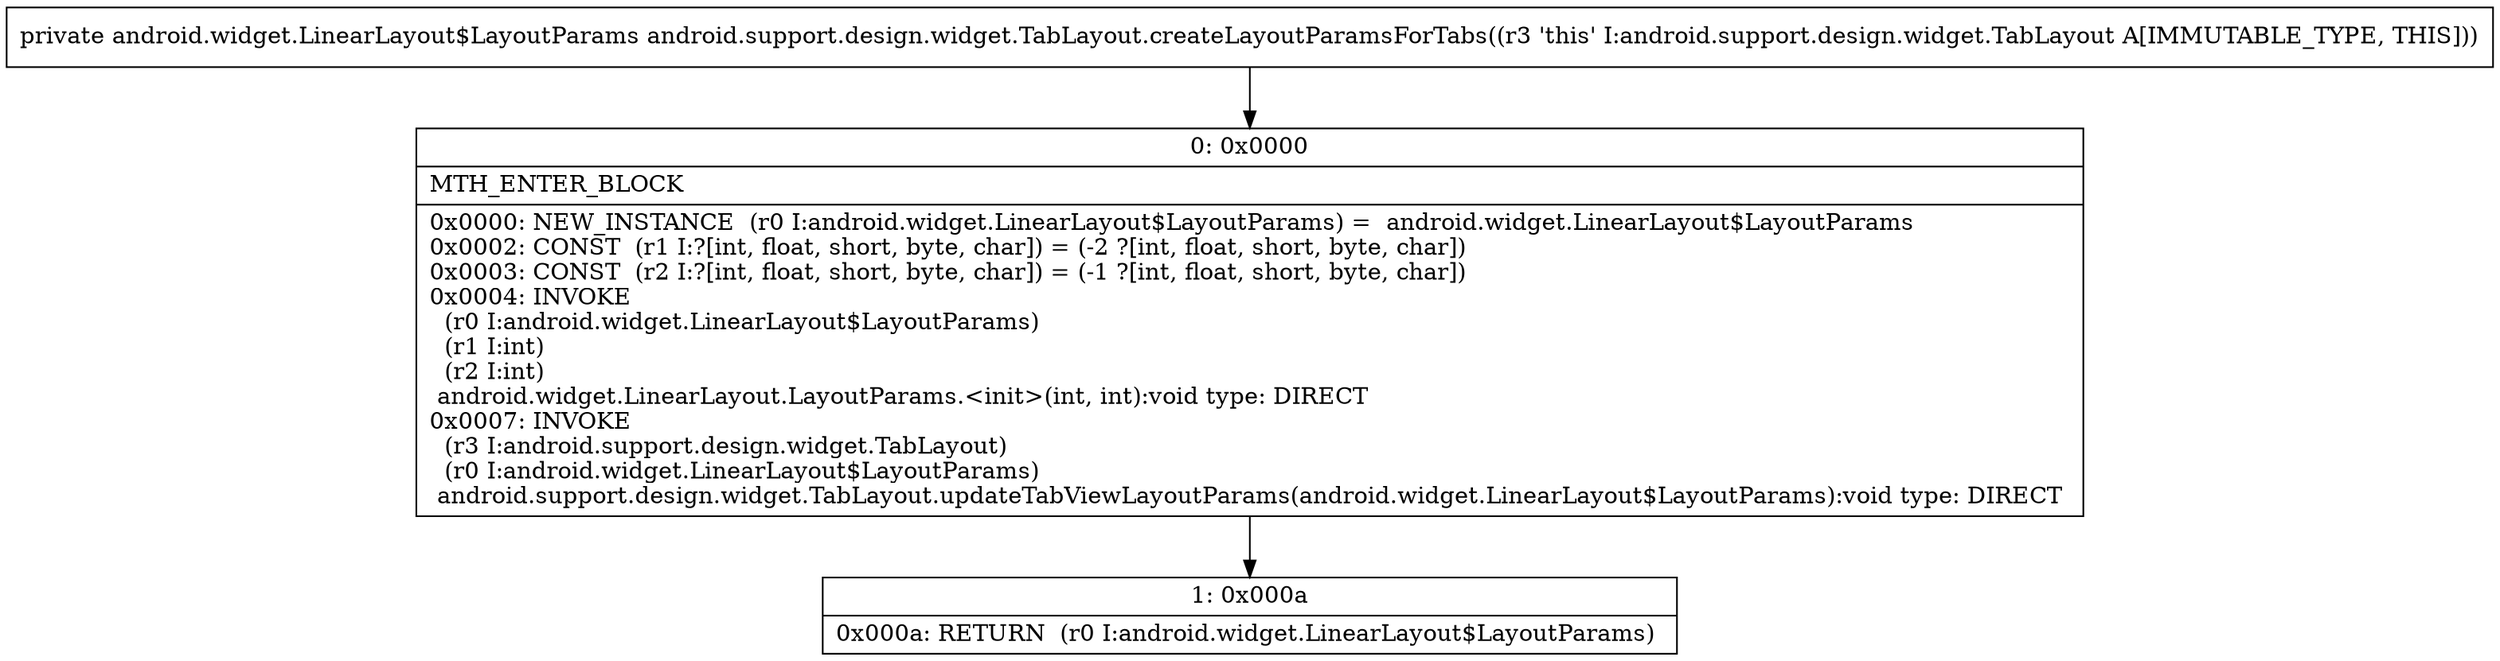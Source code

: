 digraph "CFG forandroid.support.design.widget.TabLayout.createLayoutParamsForTabs()Landroid\/widget\/LinearLayout$LayoutParams;" {
Node_0 [shape=record,label="{0\:\ 0x0000|MTH_ENTER_BLOCK\l|0x0000: NEW_INSTANCE  (r0 I:android.widget.LinearLayout$LayoutParams) =  android.widget.LinearLayout$LayoutParams \l0x0002: CONST  (r1 I:?[int, float, short, byte, char]) = (\-2 ?[int, float, short, byte, char]) \l0x0003: CONST  (r2 I:?[int, float, short, byte, char]) = (\-1 ?[int, float, short, byte, char]) \l0x0004: INVOKE  \l  (r0 I:android.widget.LinearLayout$LayoutParams)\l  (r1 I:int)\l  (r2 I:int)\l android.widget.LinearLayout.LayoutParams.\<init\>(int, int):void type: DIRECT \l0x0007: INVOKE  \l  (r3 I:android.support.design.widget.TabLayout)\l  (r0 I:android.widget.LinearLayout$LayoutParams)\l android.support.design.widget.TabLayout.updateTabViewLayoutParams(android.widget.LinearLayout$LayoutParams):void type: DIRECT \l}"];
Node_1 [shape=record,label="{1\:\ 0x000a|0x000a: RETURN  (r0 I:android.widget.LinearLayout$LayoutParams) \l}"];
MethodNode[shape=record,label="{private android.widget.LinearLayout$LayoutParams android.support.design.widget.TabLayout.createLayoutParamsForTabs((r3 'this' I:android.support.design.widget.TabLayout A[IMMUTABLE_TYPE, THIS])) }"];
MethodNode -> Node_0;
Node_0 -> Node_1;
}

